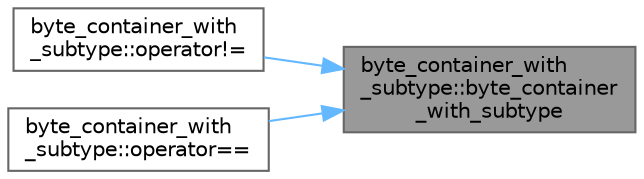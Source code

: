 digraph "byte_container_with_subtype::byte_container_with_subtype"
{
 // LATEX_PDF_SIZE
  bgcolor="transparent";
  edge [fontname=Helvetica,fontsize=10,labelfontname=Helvetica,labelfontsize=10];
  node [fontname=Helvetica,fontsize=10,shape=box,height=0.2,width=0.4];
  rankdir="RL";
  Node1 [id="Node000001",label="byte_container_with\l_subtype::byte_container\l_with_subtype",height=0.2,width=0.4,color="gray40", fillcolor="grey60", style="filled", fontcolor="black",tooltip=" "];
  Node1 -> Node2 [id="edge1_Node000001_Node000002",dir="back",color="steelblue1",style="solid",tooltip=" "];
  Node2 [id="Node000002",label="byte_container_with\l_subtype::operator!=",height=0.2,width=0.4,color="grey40", fillcolor="white", style="filled",URL="$classbyte__container__with__subtype.html#a07f26c9ed1e216c1c3a1a286b9c4c197",tooltip=" "];
  Node1 -> Node3 [id="edge2_Node000001_Node000003",dir="back",color="steelblue1",style="solid",tooltip=" "];
  Node3 [id="Node000003",label="byte_container_with\l_subtype::operator==",height=0.2,width=0.4,color="grey40", fillcolor="white", style="filled",URL="$classbyte__container__with__subtype.html#a263d63d0a518cfe9a6b6e508f9a22e85",tooltip=" "];
}
